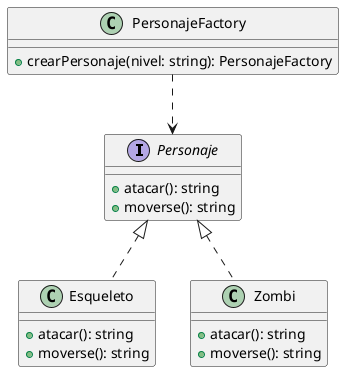 @startuml



interface Personaje {
+ atacar(): string
+ moverse(): string
}

class Esqueleto {
+ atacar(): string
+ moverse(): string
}

class Zombi {
+ atacar(): string
+ moverse(): string
}

class PersonajeFactory {
+ crearPersonaje(nivel: string): PersonajeFactory
}

Personaje <|.. Esqueleto
Personaje <|..Zombi
PersonajeFactory ..> Personaje

@enduml